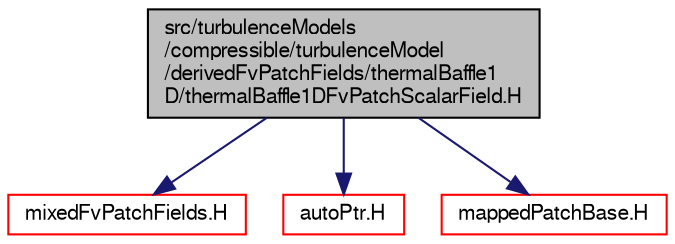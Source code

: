 digraph "src/turbulenceModels/compressible/turbulenceModel/derivedFvPatchFields/thermalBaffle1D/thermalBaffle1DFvPatchScalarField.H"
{
  bgcolor="transparent";
  edge [fontname="FreeSans",fontsize="10",labelfontname="FreeSans",labelfontsize="10"];
  node [fontname="FreeSans",fontsize="10",shape=record];
  Node0 [label="src/turbulenceModels\l/compressible/turbulenceModel\l/derivedFvPatchFields/thermalBaffle1\lD/thermalBaffle1DFvPatchScalarField.H",height=0.2,width=0.4,color="black", fillcolor="grey75", style="filled", fontcolor="black"];
  Node0 -> Node1 [color="midnightblue",fontsize="10",style="solid",fontname="FreeSans"];
  Node1 [label="mixedFvPatchFields.H",height=0.2,width=0.4,color="red",URL="$a01499.html"];
  Node0 -> Node49 [color="midnightblue",fontsize="10",style="solid",fontname="FreeSans"];
  Node49 [label="autoPtr.H",height=0.2,width=0.4,color="red",URL="$a11078.html"];
  Node0 -> Node189 [color="midnightblue",fontsize="10",style="solid",fontname="FreeSans"];
  Node189 [label="mappedPatchBase.H",height=0.2,width=0.4,color="red",URL="$a07595.html"];
}
